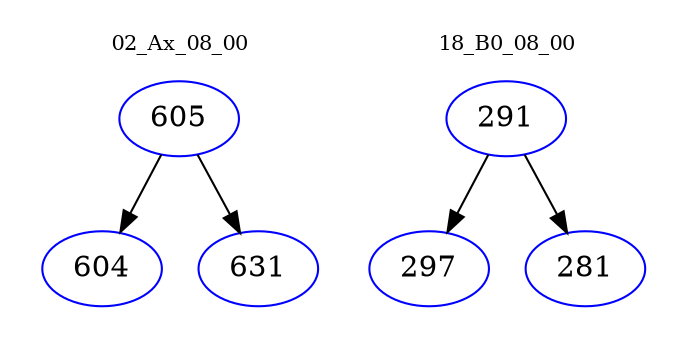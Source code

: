 digraph{
subgraph cluster_0 {
color = white
label = "02_Ax_08_00";
fontsize=10;
T0_605 [label="605", color="blue"]
T0_605 -> T0_604 [color="black"]
T0_604 [label="604", color="blue"]
T0_605 -> T0_631 [color="black"]
T0_631 [label="631", color="blue"]
}
subgraph cluster_1 {
color = white
label = "18_B0_08_00";
fontsize=10;
T1_291 [label="291", color="blue"]
T1_291 -> T1_297 [color="black"]
T1_297 [label="297", color="blue"]
T1_291 -> T1_281 [color="black"]
T1_281 [label="281", color="blue"]
}
}

